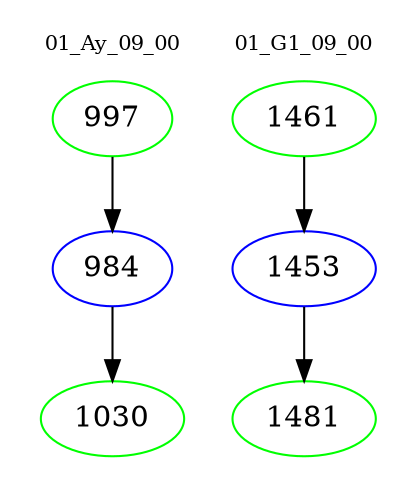 digraph{
subgraph cluster_0 {
color = white
label = "01_Ay_09_00";
fontsize=10;
T0_997 [label="997", color="green"]
T0_997 -> T0_984 [color="black"]
T0_984 [label="984", color="blue"]
T0_984 -> T0_1030 [color="black"]
T0_1030 [label="1030", color="green"]
}
subgraph cluster_1 {
color = white
label = "01_G1_09_00";
fontsize=10;
T1_1461 [label="1461", color="green"]
T1_1461 -> T1_1453 [color="black"]
T1_1453 [label="1453", color="blue"]
T1_1453 -> T1_1481 [color="black"]
T1_1481 [label="1481", color="green"]
}
}
